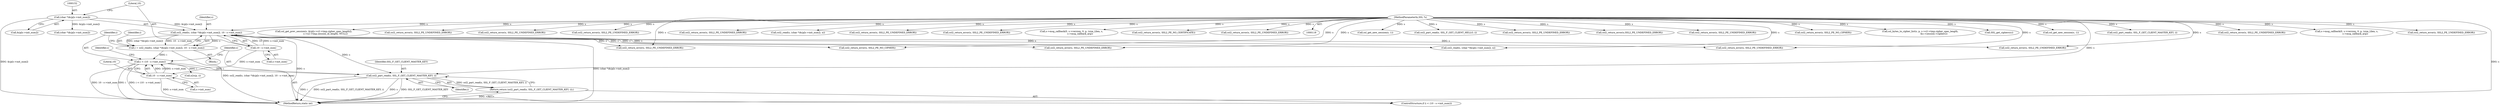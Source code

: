 digraph "0_openssl_86f8fb0e344d62454f8daf3e15236b2b59210756_0@API" {
"1000173" [label="(Call,ssl2_part_read(s, SSL_F_GET_CLIENT_MASTER_KEY, i))"];
"1000149" [label="(Call,ssl2_read(s, (char *)&(p[s->init_num]), 10 - s->init_num))"];
"1000119" [label="(MethodParameterIn,SSL *s)"];
"1000151" [label="(Call,(char *)&(p[s->init_num]))"];
"1000159" [label="(Call,10 - s->init_num)"];
"1000165" [label="(Call,i < (10 - s->init_num))"];
"1000147" [label="(Call,i = ssl2_read(s, (char *)&(p[s->init_num]), 10 - s->init_num))"];
"1000167" [label="(Call,10 - s->init_num)"];
"1000172" [label="(Return,return (ssl2_part_read(s, SSL_F_GET_CLIENT_MASTER_KEY, i));)"];
"1000197" [label="(Call,ssl2_return_error(s, SSL2_PE_UNDEFINED_ERROR))"];
"1000972" [label="(Call,ssl_get_new_session(s, 1))"];
"1000166" [label="(Identifier,i)"];
"1000175" [label="(Identifier,SSL_F_GET_CLIENT_MASTER_KEY)"];
"1000903" [label="(Call,ssl2_part_read(s, SSL_F_GET_CLIENT_HELLO, i))"];
"1000151" [label="(Call,(char *)&(p[s->init_num]))"];
"1000738" [label="(Call,ssl2_return_error(s, SSL2_PE_UNDEFINED_ERROR))"];
"1000576" [label="(Call,ssl2_return_error(s,SSL2_PE_UNDEFINED_ERROR))"];
"1000540" [label="(Call,ssl2_return_error(s, SSL2_PE_UNDEFINED_ERROR))"];
"1000270" [label="(Call,ssl2_return_error(s, SSL2_PE_UNDEFINED_ERROR))"];
"1000167" [label="(Call,10 - s->init_num)"];
"1000499" [label="(Call,ssl2_return_error(s, SSL2_PE_NO_CIPHER))"];
"1000165" [label="(Call,i < (10 - s->init_num))"];
"1001067" [label="(Call,ssl_bytes_to_cipher_list(s, p, s->s2->tmp.cipher_spec_length,\n                                      &s->session->ciphers))"];
"1000219" [label="(Call,ssl2_return_error(s, SSL2_PE_NO_CIPHER))"];
"1000161" [label="(Call,s->init_num)"];
"1000164" [label="(ControlStructure,if (i < (10 - s->init_num)))"];
"1000119" [label="(MethodParameterIn,SSL *s)"];
"1001090" [label="(Call,SSL_get_ciphers(s))"];
"1000309" [label="(Call,ssl2_return_error(s, SSL2_PE_UNDEFINED_ERROR))"];
"1000147" [label="(Call,i = ssl2_read(s, (char *)&(p[s->init_num]), 10 - s->init_num))"];
"1000160" [label="(Literal,10)"];
"1000148" [label="(Identifier,i)"];
"1000169" [label="(Call,s->init_num)"];
"1001049" [label="(Call,ssl_get_new_session(s, 1))"];
"1000393" [label="(Call,ssl2_part_read(s, SSL_F_GET_CLIENT_MASTER_KEY, i))"];
"1001023" [label="(Call,ssl2_return_error(s, SSL2_PE_UNDEFINED_ERROR))"];
"1000146" [label="(Block,)"];
"1000153" [label="(Call,&(p[s->init_num]))"];
"1000402" [label="(Call,s->msg_callback(0, s->version, 0, p, (size_t)len, s,\n                        s->msg_callback_arg))"];
"1000159" [label="(Call,10 - s->init_num)"];
"1001229" [label="(MethodReturn,static int)"];
"1000950" [label="(Call,ssl2_return_error(s, SSL2_PE_UNDEFINED_ERROR))"];
"1000377" [label="(Call,ssl2_read(s, (char *)&(p[s->init_num]), n))"];
"1000986" [label="(Call,ssl_get_prev_session(s, &(p[s->s2->tmp.cipher_spec_length]),\n                                 s->s2->tmp.session_id_length, NULL))"];
"1000168" [label="(Literal,10)"];
"1000867" [label="(Call,ssl2_return_error(s, SSL2_PE_UNDEFINED_ERROR))"];
"1000149" [label="(Call,ssl2_read(s, (char *)&(p[s->init_num]), 10 - s->init_num))"];
"1000808" [label="(Call,ssl2_return_error(s, SSL2_PE_UNDEFINED_ERROR))"];
"1000976" [label="(Call,ssl2_return_error(s, SSL2_PE_UNDEFINED_ERROR))"];
"1000238" [label="(Call,n2s(p, i))"];
"1000179" [label="(Identifier,s)"];
"1000176" [label="(Identifier,i)"];
"1000174" [label="(Identifier,s)"];
"1000357" [label="(Call,ssl2_return_error(s, SSL2_PE_UNDEFINED_ERROR))"];
"1000173" [label="(Call,ssl2_part_read(s, SSL_F_GET_CLIENT_MASTER_KEY, i))"];
"1000150" [label="(Identifier,s)"];
"1000459" [label="(Call,ssl2_return_error(s, SSL2_PE_UNDEFINED_ERROR))"];
"1000172" [label="(Return,return (ssl2_part_read(s, SSL_F_GET_CLIENT_MASTER_KEY, i));)"];
"1000887" [label="(Call,ssl2_read(s, (char *)&(p[s->init_num]), n))"];
"1000379" [label="(Call,(char *)&(p[s->init_num]))"];
"1001198" [label="(Call,ssl2_return_error(s, SSL2_PE_UNDEFINED_ERROR))"];
"1001053" [label="(Call,ssl2_return_error(s, SSL2_PE_UNDEFINED_ERROR))"];
"1000912" [label="(Call,s->msg_callback(0, s->version, 0, p, (size_t)len, s,\n                        s->msg_callback_arg))"];
"1001038" [label="(Call,ssl2_return_error(s, SSL2_PE_NO_CERTIFICATE))"];
"1000720" [label="(Call,ssl2_return_error(s, SSL2_PE_UNDEFINED_ERROR))"];
"1000173" -> "1000172"  [label="AST: "];
"1000173" -> "1000176"  [label="CFG: "];
"1000174" -> "1000173"  [label="AST: "];
"1000175" -> "1000173"  [label="AST: "];
"1000176" -> "1000173"  [label="AST: "];
"1000172" -> "1000173"  [label="CFG: "];
"1000173" -> "1001229"  [label="DDG: i"];
"1000173" -> "1001229"  [label="DDG: ssl2_part_read(s, SSL_F_GET_CLIENT_MASTER_KEY, i)"];
"1000173" -> "1001229"  [label="DDG: s"];
"1000173" -> "1001229"  [label="DDG: SSL_F_GET_CLIENT_MASTER_KEY"];
"1000173" -> "1000172"  [label="DDG: ssl2_part_read(s, SSL_F_GET_CLIENT_MASTER_KEY, i)"];
"1000149" -> "1000173"  [label="DDG: s"];
"1000119" -> "1000173"  [label="DDG: s"];
"1000165" -> "1000173"  [label="DDG: i"];
"1000149" -> "1000147"  [label="AST: "];
"1000149" -> "1000159"  [label="CFG: "];
"1000150" -> "1000149"  [label="AST: "];
"1000151" -> "1000149"  [label="AST: "];
"1000159" -> "1000149"  [label="AST: "];
"1000147" -> "1000149"  [label="CFG: "];
"1000149" -> "1001229"  [label="DDG: (char *)&(p[s->init_num])"];
"1000149" -> "1001229"  [label="DDG: s"];
"1000149" -> "1000147"  [label="DDG: s"];
"1000149" -> "1000147"  [label="DDG: (char *)&(p[s->init_num])"];
"1000149" -> "1000147"  [label="DDG: 10 - s->init_num"];
"1000119" -> "1000149"  [label="DDG: s"];
"1000151" -> "1000149"  [label="DDG: &(p[s->init_num])"];
"1000159" -> "1000149"  [label="DDG: 10"];
"1000159" -> "1000149"  [label="DDG: s->init_num"];
"1000149" -> "1000197"  [label="DDG: s"];
"1000149" -> "1000219"  [label="DDG: s"];
"1000149" -> "1000270"  [label="DDG: s"];
"1000149" -> "1000309"  [label="DDG: s"];
"1000149" -> "1000357"  [label="DDG: s"];
"1000149" -> "1000377"  [label="DDG: s"];
"1000119" -> "1000118"  [label="AST: "];
"1000119" -> "1001229"  [label="DDG: s"];
"1000119" -> "1000197"  [label="DDG: s"];
"1000119" -> "1000219"  [label="DDG: s"];
"1000119" -> "1000270"  [label="DDG: s"];
"1000119" -> "1000309"  [label="DDG: s"];
"1000119" -> "1000357"  [label="DDG: s"];
"1000119" -> "1000377"  [label="DDG: s"];
"1000119" -> "1000393"  [label="DDG: s"];
"1000119" -> "1000402"  [label="DDG: s"];
"1000119" -> "1000459"  [label="DDG: s"];
"1000119" -> "1000499"  [label="DDG: s"];
"1000119" -> "1000540"  [label="DDG: s"];
"1000119" -> "1000576"  [label="DDG: s"];
"1000119" -> "1000720"  [label="DDG: s"];
"1000119" -> "1000738"  [label="DDG: s"];
"1000119" -> "1000808"  [label="DDG: s"];
"1000119" -> "1000867"  [label="DDG: s"];
"1000119" -> "1000887"  [label="DDG: s"];
"1000119" -> "1000903"  [label="DDG: s"];
"1000119" -> "1000912"  [label="DDG: s"];
"1000119" -> "1000950"  [label="DDG: s"];
"1000119" -> "1000972"  [label="DDG: s"];
"1000119" -> "1000976"  [label="DDG: s"];
"1000119" -> "1000986"  [label="DDG: s"];
"1000119" -> "1001023"  [label="DDG: s"];
"1000119" -> "1001038"  [label="DDG: s"];
"1000119" -> "1001049"  [label="DDG: s"];
"1000119" -> "1001053"  [label="DDG: s"];
"1000119" -> "1001067"  [label="DDG: s"];
"1000119" -> "1001090"  [label="DDG: s"];
"1000119" -> "1001198"  [label="DDG: s"];
"1000151" -> "1000153"  [label="CFG: "];
"1000152" -> "1000151"  [label="AST: "];
"1000153" -> "1000151"  [label="AST: "];
"1000160" -> "1000151"  [label="CFG: "];
"1000151" -> "1001229"  [label="DDG: &(p[s->init_num])"];
"1000151" -> "1000379"  [label="DDG: &(p[s->init_num])"];
"1000159" -> "1000161"  [label="CFG: "];
"1000160" -> "1000159"  [label="AST: "];
"1000161" -> "1000159"  [label="AST: "];
"1000159" -> "1000167"  [label="DDG: s->init_num"];
"1000165" -> "1000164"  [label="AST: "];
"1000165" -> "1000167"  [label="CFG: "];
"1000166" -> "1000165"  [label="AST: "];
"1000167" -> "1000165"  [label="AST: "];
"1000174" -> "1000165"  [label="CFG: "];
"1000179" -> "1000165"  [label="CFG: "];
"1000165" -> "1001229"  [label="DDG: i"];
"1000165" -> "1001229"  [label="DDG: 10 - s->init_num"];
"1000165" -> "1001229"  [label="DDG: i < (10 - s->init_num)"];
"1000147" -> "1000165"  [label="DDG: i"];
"1000167" -> "1000165"  [label="DDG: 10"];
"1000167" -> "1000165"  [label="DDG: s->init_num"];
"1000165" -> "1000238"  [label="DDG: i"];
"1000147" -> "1000146"  [label="AST: "];
"1000148" -> "1000147"  [label="AST: "];
"1000166" -> "1000147"  [label="CFG: "];
"1000147" -> "1001229"  [label="DDG: ssl2_read(s, (char *)&(p[s->init_num]), 10 - s->init_num)"];
"1000167" -> "1000169"  [label="CFG: "];
"1000168" -> "1000167"  [label="AST: "];
"1000169" -> "1000167"  [label="AST: "];
"1000167" -> "1001229"  [label="DDG: s->init_num"];
"1000172" -> "1000164"  [label="AST: "];
"1001229" -> "1000172"  [label="CFG: "];
"1000172" -> "1001229"  [label="DDG: <RET>"];
}
